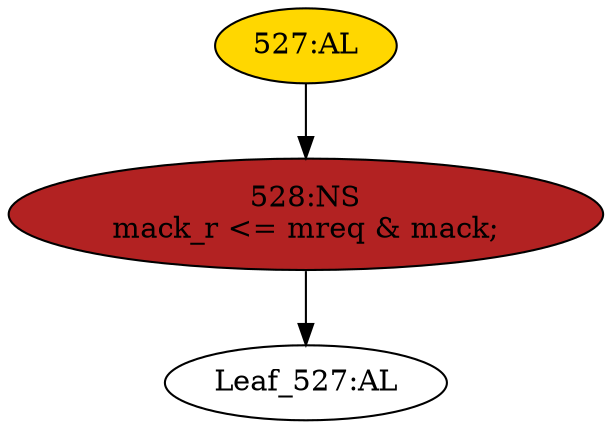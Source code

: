 strict digraph "" {
	node [label="\N"];
	"Leaf_527:AL"	 [def_var="['mack_r']",
		label="Leaf_527:AL"];
	"528:NS"	 [ast="<pyverilog.vparser.ast.NonblockingSubstitution object at 0x7f9fff9d2650>",
		fillcolor=firebrick,
		label="528:NS
mack_r <= mreq & mack;",
		statements="[<pyverilog.vparser.ast.NonblockingSubstitution object at 0x7f9fff9d2650>]",
		style=filled,
		typ=NonblockingSubstitution];
	"528:NS" -> "Leaf_527:AL"	 [cond="[]",
		lineno=None];
	"527:AL"	 [ast="<pyverilog.vparser.ast.Always object at 0x7fa020e95d10>",
		clk_sens=True,
		fillcolor=gold,
		label="527:AL",
		sens="['clk']",
		statements="[]",
		style=filled,
		typ=Always,
		use_var="['mreq', 'mack']"];
	"527:AL" -> "528:NS"	 [cond="[]",
		lineno=None];
}
